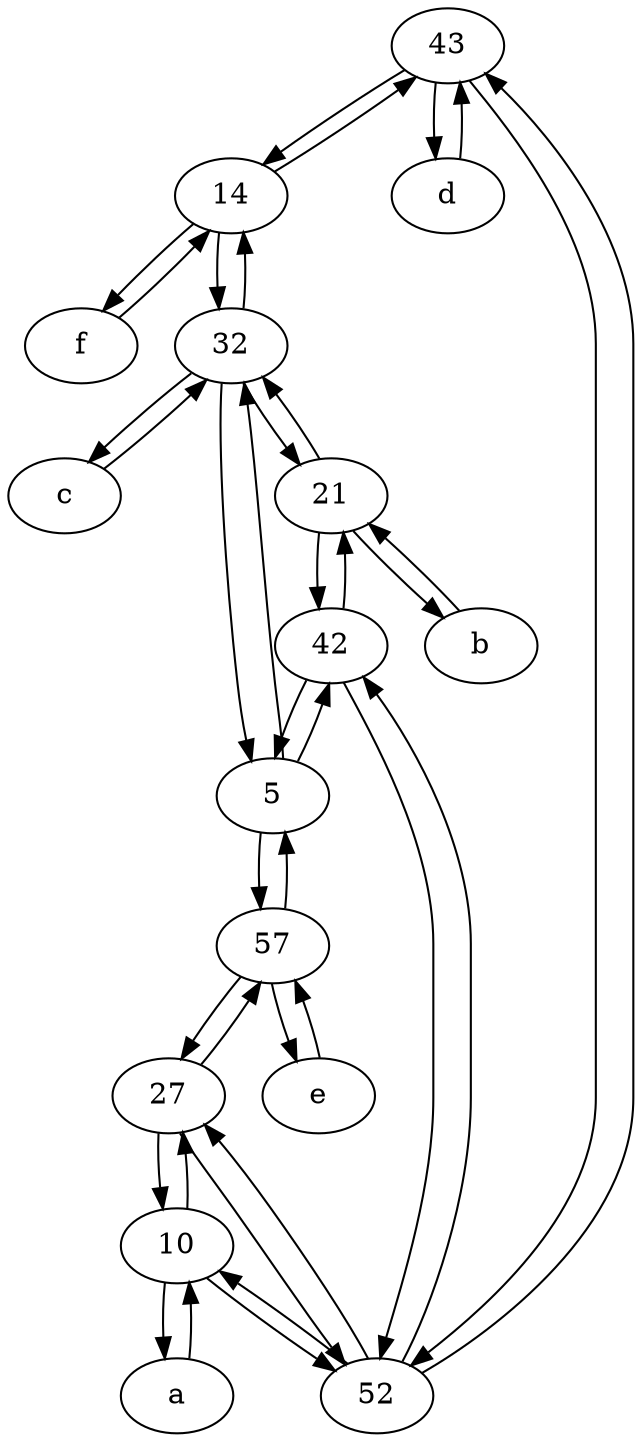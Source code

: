 digraph  {
	43;
	21;
	32;
	10;
	14;
	e [pos="30,50!"];
	d [pos="20,30!"];
	a [pos="40,10!"];
	c [pos="20,10!"];
	27;
	f [pos="15,45!"];
	42;
	b [pos="50,20!"];
	57;
	52;
	5;
	21 -> b;
	57 -> e;
	52 -> 42;
	43 -> d;
	32 -> c;
	b -> 21;
	21 -> 42;
	32 -> 14;
	52 -> 10;
	d -> 43;
	52 -> 27;
	27 -> 57;
	42 -> 5;
	32 -> 5;
	10 -> a;
	42 -> 21;
	c -> 32;
	f -> 14;
	57 -> 27;
	10 -> 27;
	52 -> 43;
	14 -> 32;
	14 -> f;
	43 -> 52;
	e -> 57;
	5 -> 32;
	27 -> 52;
	5 -> 57;
	27 -> 10;
	57 -> 5;
	43 -> 14;
	14 -> 43;
	42 -> 52;
	10 -> 52;
	a -> 10;
	32 -> 21;
	5 -> 42;
	21 -> 32;

	}